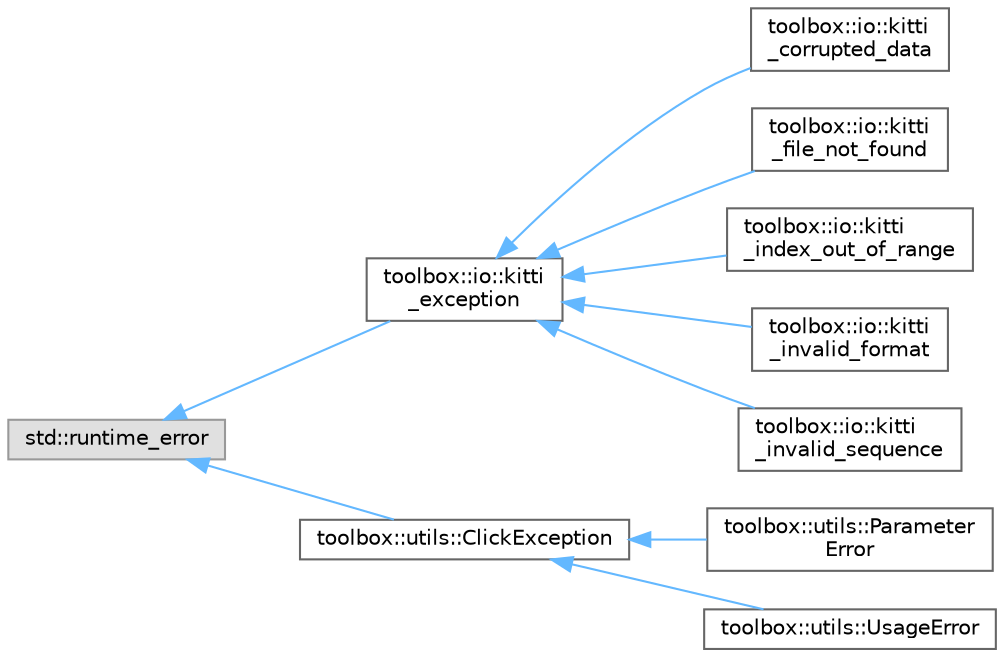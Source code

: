 digraph "Graphical Class Hierarchy"
{
 // LATEX_PDF_SIZE
  bgcolor="transparent";
  edge [fontname=Helvetica,fontsize=10,labelfontname=Helvetica,labelfontsize=10];
  node [fontname=Helvetica,fontsize=10,shape=box,height=0.2,width=0.4];
  rankdir="LR";
  Node0 [id="Node000000",label="std::runtime_error",height=0.2,width=0.4,color="grey60", fillcolor="#E0E0E0", style="filled",tooltip=" "];
  Node0 -> Node1 [id="edge34_Node000000_Node000001",dir="back",color="steelblue1",style="solid",tooltip=" "];
  Node1 [id="Node000001",label="toolbox::io::kitti\l_exception",height=0.2,width=0.4,color="grey40", fillcolor="white", style="filled",URL="$classtoolbox_1_1io_1_1kitti__exception.html",tooltip="Base exception for KITTI dataset operations."];
  Node1 -> Node2 [id="edge35_Node000001_Node000002",dir="back",color="steelblue1",style="solid",tooltip=" "];
  Node2 [id="Node000002",label="toolbox::io::kitti\l_corrupted_data",height=0.2,width=0.4,color="grey40", fillcolor="white", style="filled",URL="$classtoolbox_1_1io_1_1kitti__corrupted__data.html",tooltip="Exception thrown when data is corrupted."];
  Node1 -> Node3 [id="edge36_Node000001_Node000003",dir="back",color="steelblue1",style="solid",tooltip=" "];
  Node3 [id="Node000003",label="toolbox::io::kitti\l_file_not_found",height=0.2,width=0.4,color="grey40", fillcolor="white", style="filled",URL="$classtoolbox_1_1io_1_1kitti__file__not__found.html",tooltip="Exception thrown when a file is not found."];
  Node1 -> Node4 [id="edge37_Node000001_Node000004",dir="back",color="steelblue1",style="solid",tooltip=" "];
  Node4 [id="Node000004",label="toolbox::io::kitti\l_index_out_of_range",height=0.2,width=0.4,color="grey40", fillcolor="white", style="filled",URL="$classtoolbox_1_1io_1_1kitti__index__out__of__range.html",tooltip="Exception thrown when accessing out of bounds frame."];
  Node1 -> Node5 [id="edge38_Node000001_Node000005",dir="back",color="steelblue1",style="solid",tooltip=" "];
  Node5 [id="Node000005",label="toolbox::io::kitti\l_invalid_format",height=0.2,width=0.4,color="grey40", fillcolor="white", style="filled",URL="$classtoolbox_1_1io_1_1kitti__invalid__format.html",tooltip="Exception thrown when file format is invalid."];
  Node1 -> Node6 [id="edge39_Node000001_Node000006",dir="back",color="steelblue1",style="solid",tooltip=" "];
  Node6 [id="Node000006",label="toolbox::io::kitti\l_invalid_sequence",height=0.2,width=0.4,color="grey40", fillcolor="white", style="filled",URL="$classtoolbox_1_1io_1_1kitti__invalid__sequence.html",tooltip="Exception thrown when sequence directory structure is invalid."];
  Node0 -> Node7 [id="edge40_Node000000_Node000007",dir="back",color="steelblue1",style="solid",tooltip=" "];
  Node7 [id="Node000007",label="toolbox::utils::ClickException",height=0.2,width=0.4,color="grey40", fillcolor="white", style="filled",URL="$classtoolbox_1_1utils_1_1_click_exception.html",tooltip=" "];
  Node7 -> Node8 [id="edge41_Node000007_Node000008",dir="back",color="steelblue1",style="solid",tooltip=" "];
  Node8 [id="Node000008",label="toolbox::utils::Parameter\lError",height=0.2,width=0.4,color="grey40", fillcolor="white", style="filled",URL="$classtoolbox_1_1utils_1_1_parameter_error.html",tooltip=" "];
  Node7 -> Node9 [id="edge42_Node000007_Node000009",dir="back",color="steelblue1",style="solid",tooltip=" "];
  Node9 [id="Node000009",label="toolbox::utils::UsageError",height=0.2,width=0.4,color="grey40", fillcolor="white", style="filled",URL="$classtoolbox_1_1utils_1_1_usage_error.html",tooltip=" "];
}
